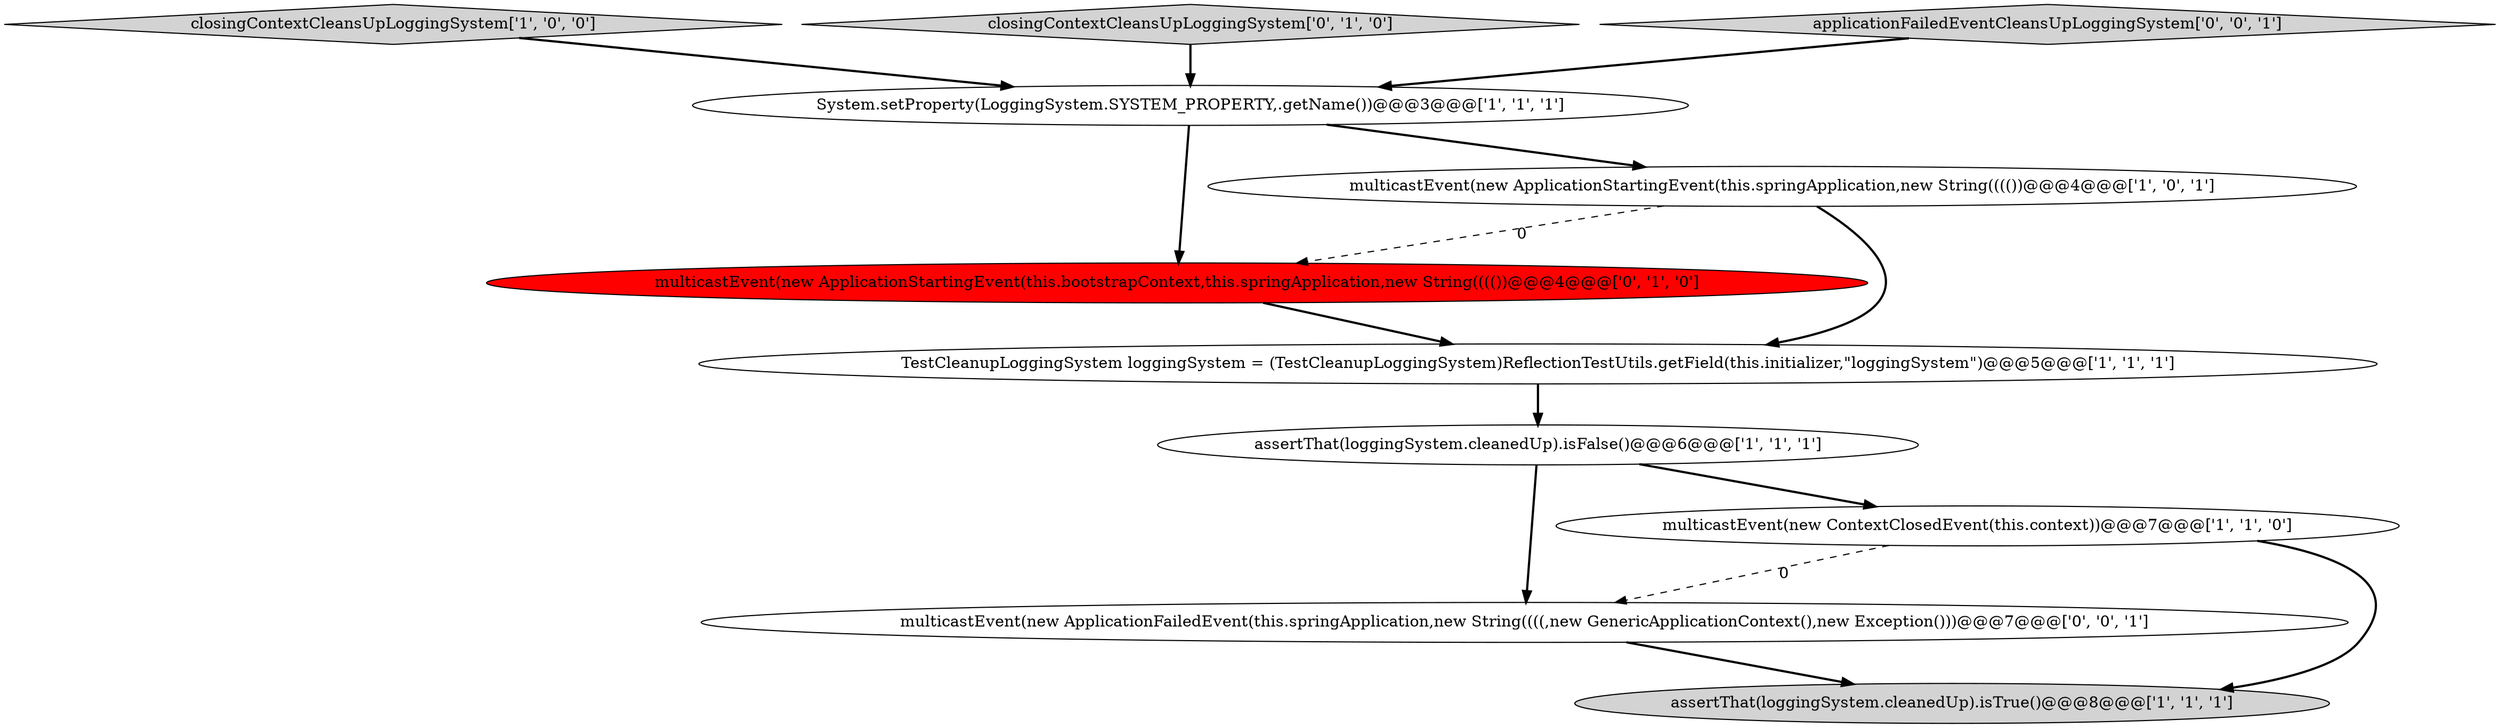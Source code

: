 digraph {
7 [style = filled, label = "multicastEvent(new ApplicationStartingEvent(this.bootstrapContext,this.springApplication,new String(((())@@@4@@@['0', '1', '0']", fillcolor = red, shape = ellipse image = "AAA1AAABBB2BBB"];
3 [style = filled, label = "multicastEvent(new ApplicationStartingEvent(this.springApplication,new String(((())@@@4@@@['1', '0', '1']", fillcolor = white, shape = ellipse image = "AAA0AAABBB1BBB"];
1 [style = filled, label = "TestCleanupLoggingSystem loggingSystem = (TestCleanupLoggingSystem)ReflectionTestUtils.getField(this.initializer,\"loggingSystem\")@@@5@@@['1', '1', '1']", fillcolor = white, shape = ellipse image = "AAA0AAABBB1BBB"];
0 [style = filled, label = "System.setProperty(LoggingSystem.SYSTEM_PROPERTY,.getName())@@@3@@@['1', '1', '1']", fillcolor = white, shape = ellipse image = "AAA0AAABBB1BBB"];
2 [style = filled, label = "closingContextCleansUpLoggingSystem['1', '0', '0']", fillcolor = lightgray, shape = diamond image = "AAA0AAABBB1BBB"];
9 [style = filled, label = "multicastEvent(new ApplicationFailedEvent(this.springApplication,new String((((,new GenericApplicationContext(),new Exception()))@@@7@@@['0', '0', '1']", fillcolor = white, shape = ellipse image = "AAA0AAABBB3BBB"];
4 [style = filled, label = "assertThat(loggingSystem.cleanedUp).isFalse()@@@6@@@['1', '1', '1']", fillcolor = white, shape = ellipse image = "AAA0AAABBB1BBB"];
5 [style = filled, label = "multicastEvent(new ContextClosedEvent(this.context))@@@7@@@['1', '1', '0']", fillcolor = white, shape = ellipse image = "AAA0AAABBB1BBB"];
8 [style = filled, label = "closingContextCleansUpLoggingSystem['0', '1', '0']", fillcolor = lightgray, shape = diamond image = "AAA0AAABBB2BBB"];
10 [style = filled, label = "applicationFailedEventCleansUpLoggingSystem['0', '0', '1']", fillcolor = lightgray, shape = diamond image = "AAA0AAABBB3BBB"];
6 [style = filled, label = "assertThat(loggingSystem.cleanedUp).isTrue()@@@8@@@['1', '1', '1']", fillcolor = lightgray, shape = ellipse image = "AAA0AAABBB1BBB"];
8->0 [style = bold, label=""];
0->3 [style = bold, label=""];
4->9 [style = bold, label=""];
5->9 [style = dashed, label="0"];
1->4 [style = bold, label=""];
2->0 [style = bold, label=""];
7->1 [style = bold, label=""];
5->6 [style = bold, label=""];
3->1 [style = bold, label=""];
3->7 [style = dashed, label="0"];
4->5 [style = bold, label=""];
10->0 [style = bold, label=""];
9->6 [style = bold, label=""];
0->7 [style = bold, label=""];
}
